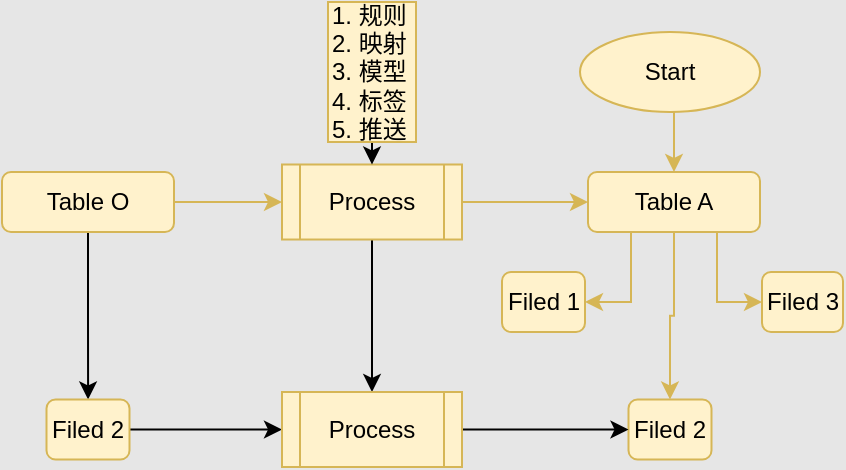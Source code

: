 <mxfile version="14.1.1" type="github">
  <diagram id="C5RBs43oDa-KdzZeNtuy" name="Page-1">
    <mxGraphModel dx="1426" dy="794" grid="1" gridSize="10" guides="1" tooltips="1" connect="1" arrows="1" fold="1" page="1" pageScale="1" pageWidth="827" pageHeight="1169" background="#E6E6E6" math="0" shadow="0">
      <root>
        <mxCell id="WIyWlLk6GJQsqaUBKTNV-0" />
        <mxCell id="WIyWlLk6GJQsqaUBKTNV-1" parent="WIyWlLk6GJQsqaUBKTNV-0" />
        <mxCell id="eAKRjEN__uNZkLg6umnI-6" style="edgeStyle=orthogonalEdgeStyle;rounded=0;orthogonalLoop=1;jettySize=auto;html=1;exitX=0.5;exitY=1;exitDx=0;exitDy=0;entryX=0.5;entryY=0;entryDx=0;entryDy=0;fillColor=#fff2cc;strokeColor=#d6b656;" edge="1" parent="WIyWlLk6GJQsqaUBKTNV-1" source="eAKRjEN__uNZkLg6umnI-1" target="eAKRjEN__uNZkLg6umnI-2">
          <mxGeometry relative="1" as="geometry" />
        </mxCell>
        <mxCell id="eAKRjEN__uNZkLg6umnI-1" value="Start" style="ellipse;whiteSpace=wrap;html=1;fillColor=#fff2cc;strokeColor=#d6b656;" vertex="1" parent="WIyWlLk6GJQsqaUBKTNV-1">
          <mxGeometry x="359" y="160" width="90" height="40" as="geometry" />
        </mxCell>
        <mxCell id="eAKRjEN__uNZkLg6umnI-8" style="edgeStyle=orthogonalEdgeStyle;rounded=0;orthogonalLoop=1;jettySize=auto;html=1;exitX=0.5;exitY=1;exitDx=0;exitDy=0;entryX=0.5;entryY=0;entryDx=0;entryDy=0;fillColor=#fff2cc;strokeColor=#d6b656;" edge="1" parent="WIyWlLk6GJQsqaUBKTNV-1" source="eAKRjEN__uNZkLg6umnI-2" target="eAKRjEN__uNZkLg6umnI-4">
          <mxGeometry relative="1" as="geometry" />
        </mxCell>
        <mxCell id="eAKRjEN__uNZkLg6umnI-15" style="edgeStyle=orthogonalEdgeStyle;rounded=0;orthogonalLoop=1;jettySize=auto;html=1;exitX=0.25;exitY=1;exitDx=0;exitDy=0;entryX=1;entryY=0.5;entryDx=0;entryDy=0;fillColor=#fff2cc;strokeColor=#d6b656;" edge="1" parent="WIyWlLk6GJQsqaUBKTNV-1" source="eAKRjEN__uNZkLg6umnI-2" target="eAKRjEN__uNZkLg6umnI-3">
          <mxGeometry relative="1" as="geometry" />
        </mxCell>
        <mxCell id="eAKRjEN__uNZkLg6umnI-16" style="edgeStyle=orthogonalEdgeStyle;rounded=0;orthogonalLoop=1;jettySize=auto;html=1;exitX=0.75;exitY=1;exitDx=0;exitDy=0;entryX=0;entryY=0.5;entryDx=0;entryDy=0;fillColor=#fff2cc;strokeColor=#d6b656;" edge="1" parent="WIyWlLk6GJQsqaUBKTNV-1" source="eAKRjEN__uNZkLg6umnI-2" target="eAKRjEN__uNZkLg6umnI-5">
          <mxGeometry relative="1" as="geometry">
            <mxPoint x="440" y="300" as="targetPoint" />
          </mxGeometry>
        </mxCell>
        <mxCell id="eAKRjEN__uNZkLg6umnI-2" value="Table A" style="rounded=1;whiteSpace=wrap;html=1;fillColor=#fff2cc;strokeColor=#d6b656;" vertex="1" parent="WIyWlLk6GJQsqaUBKTNV-1">
          <mxGeometry x="363" y="230" width="86" height="30" as="geometry" />
        </mxCell>
        <mxCell id="eAKRjEN__uNZkLg6umnI-3" value="Filed 1" style="rounded=1;whiteSpace=wrap;html=1;fillColor=#fff2cc;strokeColor=#d6b656;" vertex="1" parent="WIyWlLk6GJQsqaUBKTNV-1">
          <mxGeometry x="320" y="280" width="41.5" height="30" as="geometry" />
        </mxCell>
        <mxCell id="eAKRjEN__uNZkLg6umnI-4" value="Filed 2" style="rounded=1;whiteSpace=wrap;html=1;fillColor=#fff2cc;strokeColor=#d6b656;" vertex="1" parent="WIyWlLk6GJQsqaUBKTNV-1">
          <mxGeometry x="383.25" y="343.75" width="41.5" height="30" as="geometry" />
        </mxCell>
        <mxCell id="eAKRjEN__uNZkLg6umnI-5" value="Filed 3" style="rounded=1;whiteSpace=wrap;html=1;fillColor=#fff2cc;strokeColor=#d6b656;" vertex="1" parent="WIyWlLk6GJQsqaUBKTNV-1">
          <mxGeometry x="450" y="280" width="40.5" height="30" as="geometry" />
        </mxCell>
        <mxCell id="eAKRjEN__uNZkLg6umnI-18" style="edgeStyle=orthogonalEdgeStyle;rounded=0;orthogonalLoop=1;jettySize=auto;html=1;exitX=1;exitY=0.5;exitDx=0;exitDy=0;entryX=0;entryY=0.5;entryDx=0;entryDy=0;fillColor=#fff2cc;strokeColor=#d6b656;" edge="1" parent="WIyWlLk6GJQsqaUBKTNV-1" source="eAKRjEN__uNZkLg6umnI-10" target="eAKRjEN__uNZkLg6umnI-17">
          <mxGeometry relative="1" as="geometry" />
        </mxCell>
        <mxCell id="eAKRjEN__uNZkLg6umnI-23" style="edgeStyle=orthogonalEdgeStyle;rounded=0;orthogonalLoop=1;jettySize=auto;html=1;exitX=0.5;exitY=1;exitDx=0;exitDy=0;" edge="1" parent="WIyWlLk6GJQsqaUBKTNV-1" source="eAKRjEN__uNZkLg6umnI-10" target="eAKRjEN__uNZkLg6umnI-22">
          <mxGeometry relative="1" as="geometry" />
        </mxCell>
        <mxCell id="eAKRjEN__uNZkLg6umnI-10" value="Table O" style="rounded=1;whiteSpace=wrap;html=1;fillColor=#fff2cc;strokeColor=#d6b656;" vertex="1" parent="WIyWlLk6GJQsqaUBKTNV-1">
          <mxGeometry x="70" y="230" width="86" height="30" as="geometry" />
        </mxCell>
        <mxCell id="eAKRjEN__uNZkLg6umnI-19" style="edgeStyle=orthogonalEdgeStyle;rounded=0;orthogonalLoop=1;jettySize=auto;html=1;exitX=1;exitY=0.5;exitDx=0;exitDy=0;fillColor=#fff2cc;strokeColor=#d6b656;" edge="1" parent="WIyWlLk6GJQsqaUBKTNV-1" source="eAKRjEN__uNZkLg6umnI-17" target="eAKRjEN__uNZkLg6umnI-2">
          <mxGeometry relative="1" as="geometry" />
        </mxCell>
        <mxCell id="eAKRjEN__uNZkLg6umnI-25" style="edgeStyle=orthogonalEdgeStyle;rounded=0;orthogonalLoop=1;jettySize=auto;html=1;exitX=0.5;exitY=1;exitDx=0;exitDy=0;" edge="1" parent="WIyWlLk6GJQsqaUBKTNV-1" source="eAKRjEN__uNZkLg6umnI-17" target="eAKRjEN__uNZkLg6umnI-24">
          <mxGeometry relative="1" as="geometry" />
        </mxCell>
        <mxCell id="eAKRjEN__uNZkLg6umnI-17" value="Process" style="shape=process;whiteSpace=wrap;html=1;backgroundOutline=1;fillColor=#fff2cc;strokeColor=#d6b656;" vertex="1" parent="WIyWlLk6GJQsqaUBKTNV-1">
          <mxGeometry x="210" y="226.25" width="90" height="37.5" as="geometry" />
        </mxCell>
        <mxCell id="eAKRjEN__uNZkLg6umnI-21" style="edgeStyle=orthogonalEdgeStyle;rounded=0;orthogonalLoop=1;jettySize=auto;html=1;exitX=0.5;exitY=1;exitDx=0;exitDy=0;entryX=0.5;entryY=0;entryDx=0;entryDy=0;" edge="1" parent="WIyWlLk6GJQsqaUBKTNV-1" source="eAKRjEN__uNZkLg6umnI-20" target="eAKRjEN__uNZkLg6umnI-17">
          <mxGeometry relative="1" as="geometry" />
        </mxCell>
        <mxCell id="eAKRjEN__uNZkLg6umnI-20" value="1. 规则&lt;br&gt;2. 映射&lt;br&gt;3. 模型&lt;br&gt;4. 标签&lt;br&gt;5. 推送" style="text;html=1;strokeColor=#d6b656;fillColor=#fff2cc;align=left;verticalAlign=middle;whiteSpace=wrap;rounded=0;" vertex="1" parent="WIyWlLk6GJQsqaUBKTNV-1">
          <mxGeometry x="233" y="145" width="44" height="70" as="geometry" />
        </mxCell>
        <mxCell id="eAKRjEN__uNZkLg6umnI-26" style="edgeStyle=orthogonalEdgeStyle;rounded=0;orthogonalLoop=1;jettySize=auto;html=1;exitX=1;exitY=0.5;exitDx=0;exitDy=0;" edge="1" parent="WIyWlLk6GJQsqaUBKTNV-1" source="eAKRjEN__uNZkLg6umnI-22" target="eAKRjEN__uNZkLg6umnI-24">
          <mxGeometry relative="1" as="geometry" />
        </mxCell>
        <mxCell id="eAKRjEN__uNZkLg6umnI-22" value="Filed 2" style="rounded=1;whiteSpace=wrap;html=1;fillColor=#fff2cc;strokeColor=#d6b656;" vertex="1" parent="WIyWlLk6GJQsqaUBKTNV-1">
          <mxGeometry x="92.25" y="343.75" width="41.5" height="30" as="geometry" />
        </mxCell>
        <mxCell id="eAKRjEN__uNZkLg6umnI-27" style="edgeStyle=orthogonalEdgeStyle;rounded=0;orthogonalLoop=1;jettySize=auto;html=1;exitX=1;exitY=0.5;exitDx=0;exitDy=0;entryX=0;entryY=0.5;entryDx=0;entryDy=0;" edge="1" parent="WIyWlLk6GJQsqaUBKTNV-1" source="eAKRjEN__uNZkLg6umnI-24" target="eAKRjEN__uNZkLg6umnI-4">
          <mxGeometry relative="1" as="geometry" />
        </mxCell>
        <mxCell id="eAKRjEN__uNZkLg6umnI-24" value="Process" style="shape=process;whiteSpace=wrap;html=1;backgroundOutline=1;fillColor=#fff2cc;strokeColor=#d6b656;" vertex="1" parent="WIyWlLk6GJQsqaUBKTNV-1">
          <mxGeometry x="210" y="340" width="90" height="37.5" as="geometry" />
        </mxCell>
      </root>
    </mxGraphModel>
  </diagram>
</mxfile>

